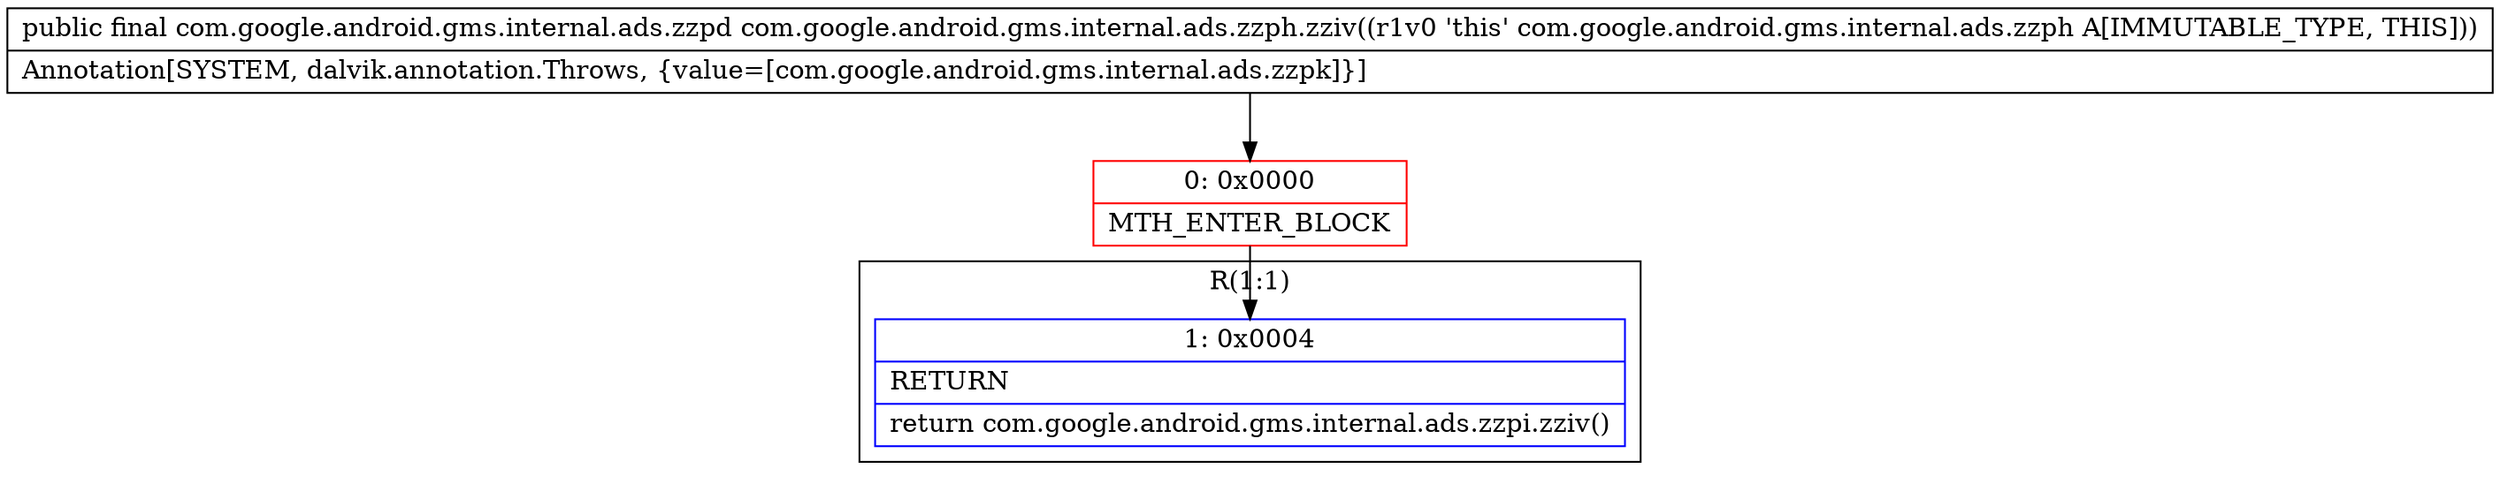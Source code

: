 digraph "CFG forcom.google.android.gms.internal.ads.zzph.zziv()Lcom\/google\/android\/gms\/internal\/ads\/zzpd;" {
subgraph cluster_Region_927909566 {
label = "R(1:1)";
node [shape=record,color=blue];
Node_1 [shape=record,label="{1\:\ 0x0004|RETURN\l|return com.google.android.gms.internal.ads.zzpi.zziv()\l}"];
}
Node_0 [shape=record,color=red,label="{0\:\ 0x0000|MTH_ENTER_BLOCK\l}"];
MethodNode[shape=record,label="{public final com.google.android.gms.internal.ads.zzpd com.google.android.gms.internal.ads.zzph.zziv((r1v0 'this' com.google.android.gms.internal.ads.zzph A[IMMUTABLE_TYPE, THIS]))  | Annotation[SYSTEM, dalvik.annotation.Throws, \{value=[com.google.android.gms.internal.ads.zzpk]\}]\l}"];
MethodNode -> Node_0;
Node_0 -> Node_1;
}

